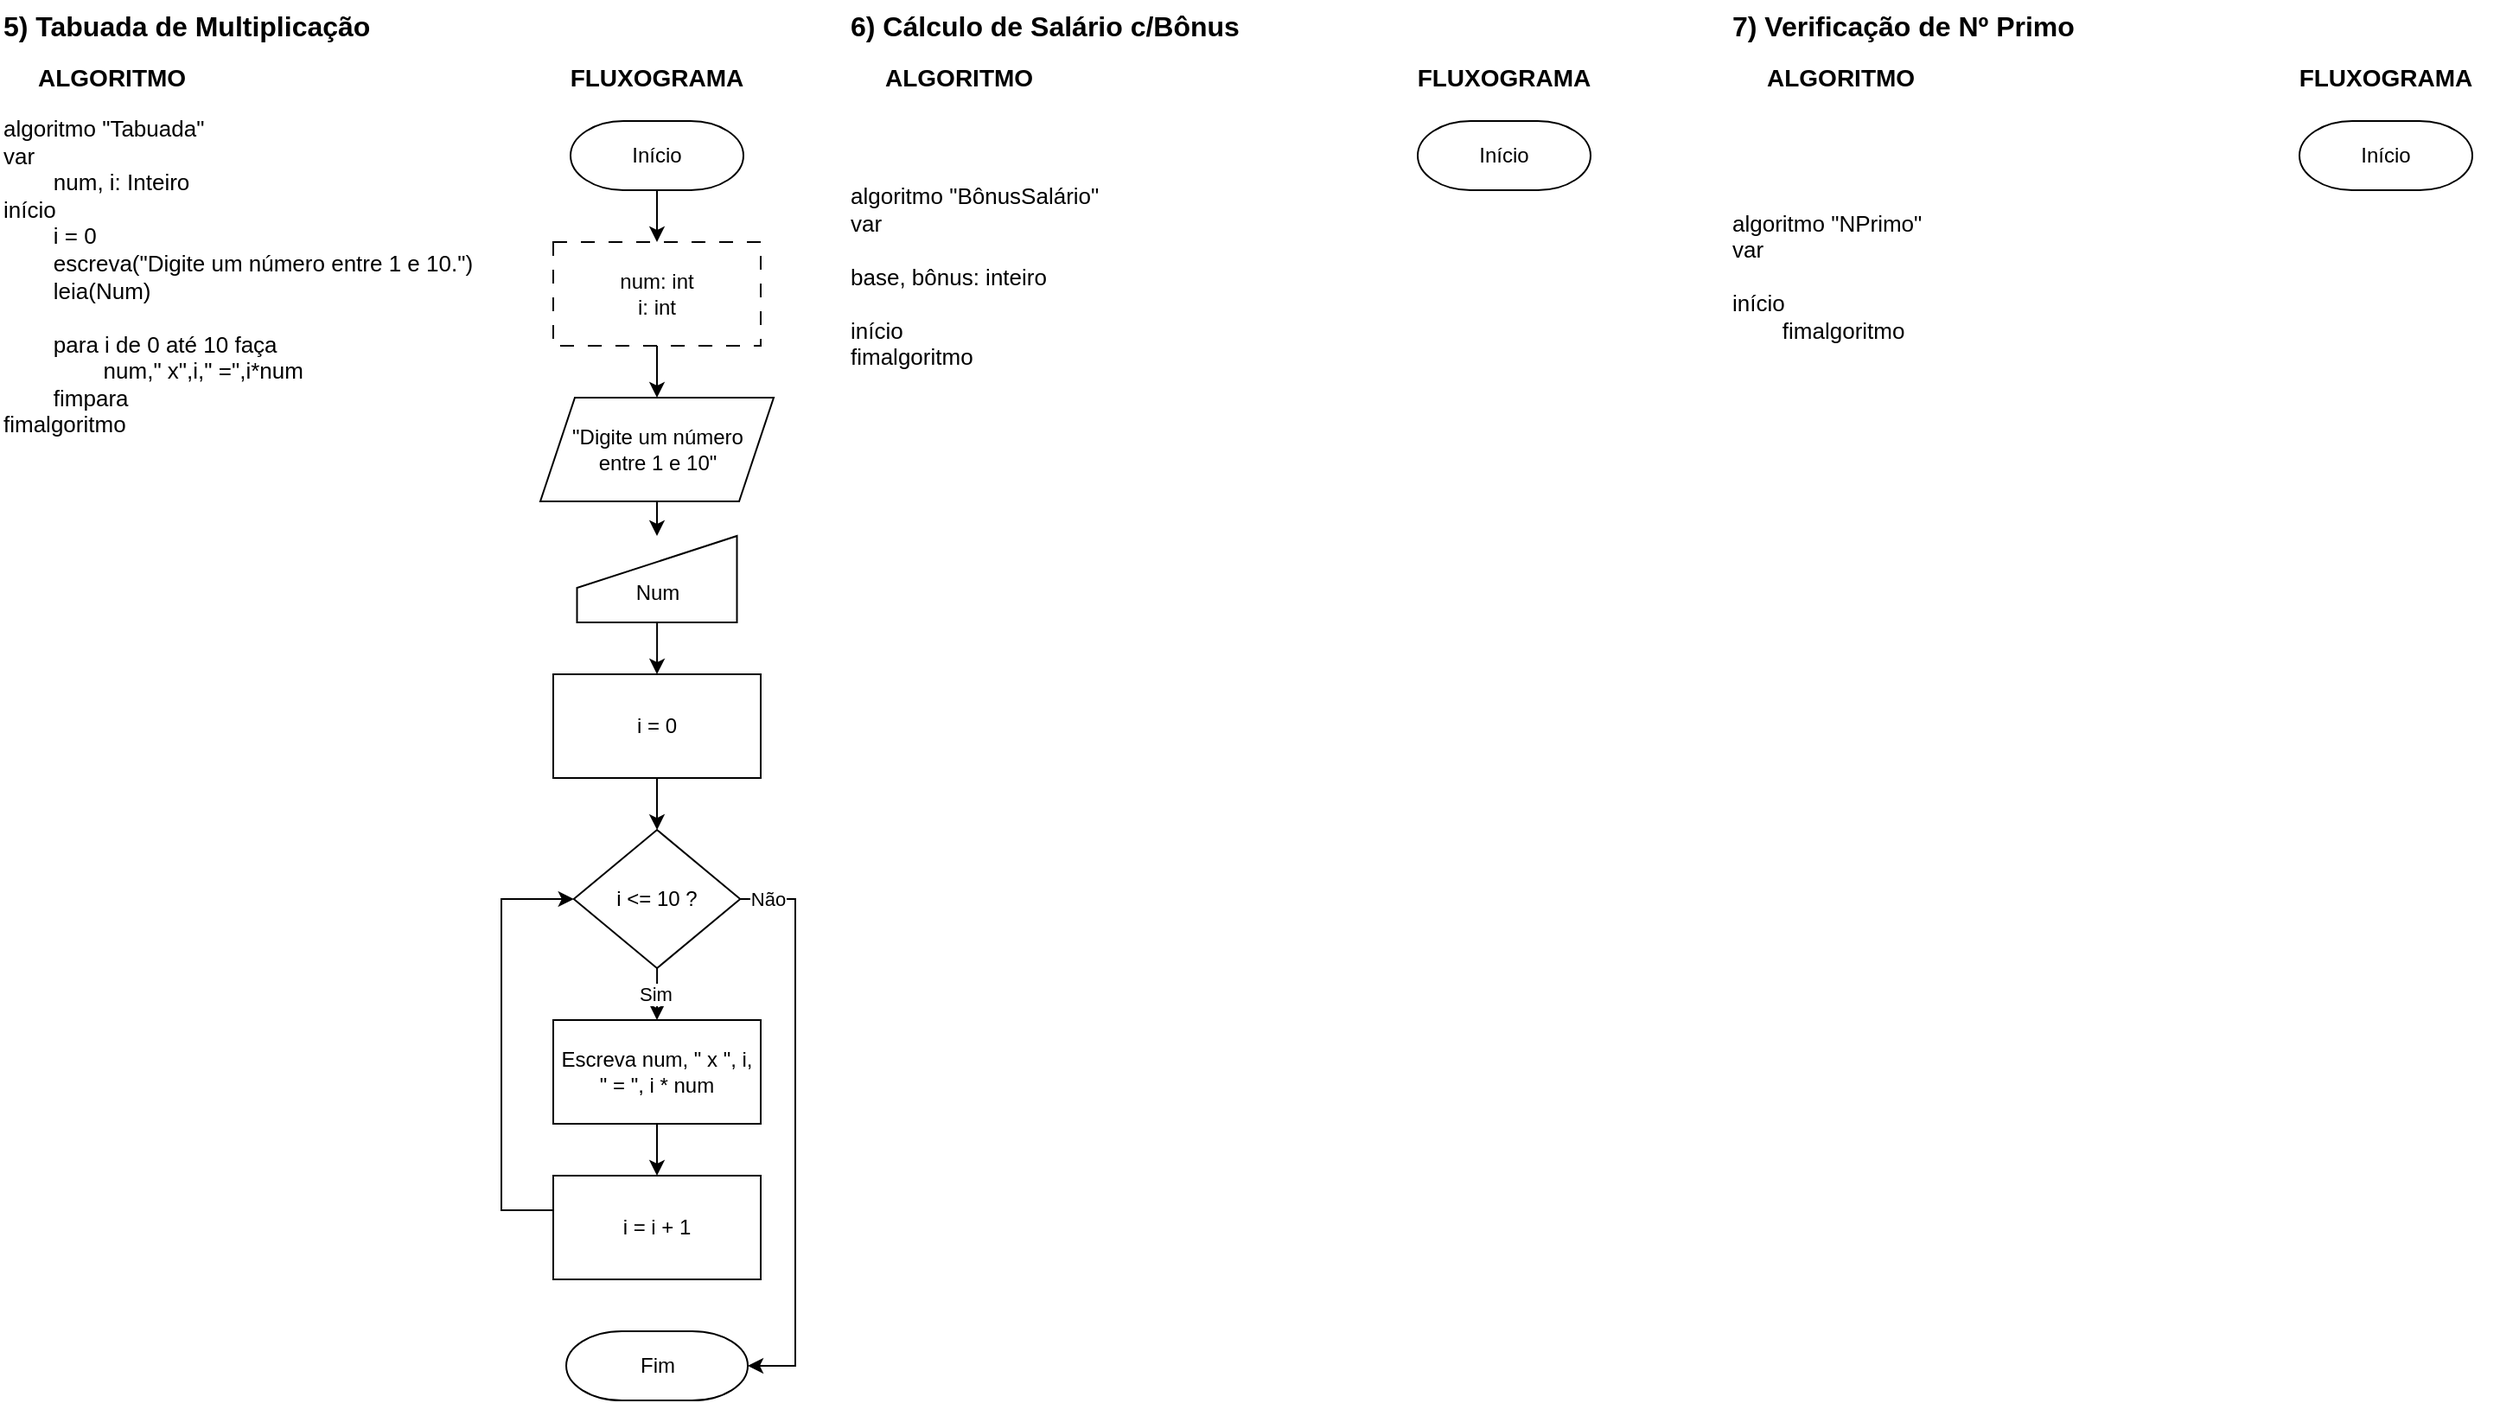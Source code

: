 <mxfile version="26.1.1">
  <diagram id="JJhgQ8FKzwopOSUzlQKo" name="Do 5 ao 7">
    <mxGraphModel grid="1" page="0" gridSize="10" guides="1" tooltips="1" connect="1" arrows="1" fold="1" pageScale="1" pageWidth="850" pageHeight="1100" math="0" shadow="0">
      <root>
        <mxCell id="0" />
        <mxCell id="1" parent="0" />
        <mxCell id="Fu48dKBpDzwdnP1uDr6j-1" value="&lt;b&gt;ALGORITMO&lt;/b&gt;" style="text;html=1;align=left;verticalAlign=middle;whiteSpace=wrap;rounded=0;fontSize=14;" vertex="1" parent="1">
          <mxGeometry x="-2660" y="-1160" width="130" height="30" as="geometry" />
        </mxCell>
        <mxCell id="Fu48dKBpDzwdnP1uDr6j-2" value="&lt;b&gt;FLUXOGRAMA&lt;/b&gt;" style="text;html=1;align=center;verticalAlign=middle;whiteSpace=wrap;rounded=0;fontSize=14;" vertex="1" parent="1">
          <mxGeometry x="-2365" y="-1160" width="130" height="30" as="geometry" />
        </mxCell>
        <mxCell id="Fu48dKBpDzwdnP1uDr6j-3" value="algoritmo &quot;Tabuada&quot;&lt;div&gt;&lt;span style=&quot;background-color: transparent; color: light-dark(rgb(0, 0, 0), rgb(255, 255, 255));&quot;&gt;var&lt;/span&gt;&lt;div&gt;&lt;span style=&quot;white-space: pre;&quot;&gt;&#x9;&lt;/span&gt;&lt;span style=&quot;background-color: transparent; color: light-dark(rgb(0, 0, 0), rgb(255, 255, 255));&quot;&gt;num, i: Inteiro&lt;/span&gt;&lt;br&gt;&lt;/div&gt;&lt;div&gt;início&lt;br&gt;&lt;/div&gt;&lt;div&gt;&lt;span style=&quot;white-space: pre;&quot;&gt;&#x9;&lt;/span&gt;i = 0&lt;br&gt;&lt;/div&gt;&lt;div&gt;&lt;span style=&quot;background-color: transparent; color: light-dark(rgb(0, 0, 0), rgb(255, 255, 255)); white-space: pre;&quot;&gt;&#x9;&lt;/span&gt;e&lt;span style=&quot;background-color: transparent; color: light-dark(rgb(0, 0, 0), rgb(255, 255, 255));&quot;&gt;screva(&quot;Digite um número entre 1 e 10.&quot;)&lt;/span&gt;&lt;/div&gt;&lt;div&gt;&lt;span style=&quot;white-space: pre;&quot;&gt;&#x9;&lt;/span&gt;leia(Num)&lt;/div&gt;&lt;div&gt;&lt;br&gt;&lt;/div&gt;&lt;div&gt;&lt;span style=&quot;white-space: pre;&quot;&gt;&#x9;&lt;/span&gt;para i de 0 até 10 faça&lt;/div&gt;&lt;div&gt;&lt;span style=&quot;white-space: pre;&quot;&gt;&#x9;&lt;span style=&quot;white-space: pre;&quot;&gt;&#x9;&lt;/span&gt;&lt;/span&gt;num,&quot; x&quot;,i,&quot; =&quot;,i*num&lt;br&gt;&lt;/div&gt;&lt;div&gt;&lt;span style=&quot;background-color: transparent; color: light-dark(rgb(0, 0, 0), rgb(255, 255, 255)); white-space: pre;&quot;&gt;&#x9;&lt;/span&gt;&lt;span style=&quot;background-color: transparent; color: light-dark(rgb(0, 0, 0), rgb(255, 255, 255));&quot;&gt;fimpara&lt;/span&gt;&lt;/div&gt;&lt;div&gt;&lt;span style=&quot;background-color: transparent; color: light-dark(rgb(0, 0, 0), rgb(255, 255, 255));&quot;&gt;fimalgoritmo&lt;/span&gt;&lt;/div&gt;&lt;/div&gt;" style="text;html=1;align=left;verticalAlign=middle;whiteSpace=wrap;rounded=0;fontSize=13;labelPosition=center;verticalLabelPosition=middle;" vertex="1" parent="1">
          <mxGeometry x="-2680" y="-1130" width="290" height="200" as="geometry" />
        </mxCell>
        <mxCell id="Fu48dKBpDzwdnP1uDr6j-4" value="&lt;font style=&quot;font-size: 16px;&quot;&gt;&lt;b&gt;5) Tabuada de Multiplicação&lt;/b&gt;&lt;/font&gt;" style="text;html=1;align=left;verticalAlign=middle;whiteSpace=wrap;rounded=0;fontSize=14;" vertex="1" parent="1">
          <mxGeometry x="-2680" y="-1190" width="270" height="30" as="geometry" />
        </mxCell>
        <mxCell id="TwmdyXeMpT4Z-iOjlKda-2" style="edgeStyle=orthogonalEdgeStyle;rounded=0;orthogonalLoop=1;jettySize=auto;html=1;exitX=0.5;exitY=1;exitDx=0;exitDy=0;exitPerimeter=0;" edge="1" parent="1" source="Fu48dKBpDzwdnP1uDr6j-5" target="TwmdyXeMpT4Z-iOjlKda-1">
          <mxGeometry relative="1" as="geometry" />
        </mxCell>
        <mxCell id="Fu48dKBpDzwdnP1uDr6j-5" value="Início" style="strokeWidth=1;html=1;shape=mxgraph.flowchart.terminator;whiteSpace=wrap;" vertex="1" parent="1">
          <mxGeometry x="-2350" y="-1120" width="100" height="40" as="geometry" />
        </mxCell>
        <mxCell id="Fu48dKBpDzwdnP1uDr6j-6" value="Fim" style="strokeWidth=1;html=1;shape=mxgraph.flowchart.terminator;whiteSpace=wrap;" vertex="1" parent="1">
          <mxGeometry x="-2352.49" y="-420" width="105" height="40" as="geometry" />
        </mxCell>
        <mxCell id="xQTn7j4tpoTURZrxBgp_-2" style="edgeStyle=orthogonalEdgeStyle;rounded=0;orthogonalLoop=1;jettySize=auto;html=1;exitX=0.5;exitY=1;exitDx=0;exitDy=0;entryX=0.5;entryY=0;entryDx=0;entryDy=0;" edge="1" parent="1" source="TwmdyXeMpT4Z-iOjlKda-1" target="xQTn7j4tpoTURZrxBgp_-1">
          <mxGeometry relative="1" as="geometry" />
        </mxCell>
        <mxCell id="TwmdyXeMpT4Z-iOjlKda-1" value="num: int&lt;div&gt;i: int&lt;/div&gt;" style="rounded=0;whiteSpace=wrap;html=1;dashed=1;dashPattern=8 8;" vertex="1" parent="1">
          <mxGeometry x="-2360" y="-1050" width="120" height="60" as="geometry" />
        </mxCell>
        <mxCell id="ZRRnsx5NuhFNho3dfJxB-2" value="" style="edgeStyle=orthogonalEdgeStyle;rounded=0;orthogonalLoop=1;jettySize=auto;html=1;" edge="1" parent="1" source="xQTn7j4tpoTURZrxBgp_-1" target="ZRRnsx5NuhFNho3dfJxB-1">
          <mxGeometry relative="1" as="geometry" />
        </mxCell>
        <mxCell id="xQTn7j4tpoTURZrxBgp_-1" value="&quot;Digite um número&lt;div&gt;entre 1 e 10&quot;&lt;/div&gt;" style="shape=parallelogram;perimeter=parallelogramPerimeter;whiteSpace=wrap;html=1;fixedSize=1;" vertex="1" parent="1">
          <mxGeometry x="-2367.5" y="-960" width="135" height="60" as="geometry" />
        </mxCell>
        <mxCell id="ZRRnsx5NuhFNho3dfJxB-4" value="" style="edgeStyle=orthogonalEdgeStyle;rounded=0;orthogonalLoop=1;jettySize=auto;html=1;" edge="1" parent="1" source="ZRRnsx5NuhFNho3dfJxB-1" target="ZRRnsx5NuhFNho3dfJxB-3">
          <mxGeometry relative="1" as="geometry" />
        </mxCell>
        <mxCell id="ZRRnsx5NuhFNho3dfJxB-1" value="&lt;div&gt;&lt;br&gt;&lt;/div&gt;Num" style="shape=manualInput;whiteSpace=wrap;html=1;" vertex="1" parent="1">
          <mxGeometry x="-2346.25" y="-880" width="92.5" height="50" as="geometry" />
        </mxCell>
        <mxCell id="ZRRnsx5NuhFNho3dfJxB-6" value="" style="edgeStyle=orthogonalEdgeStyle;rounded=0;orthogonalLoop=1;jettySize=auto;html=1;" edge="1" parent="1" source="ZRRnsx5NuhFNho3dfJxB-3" target="ZRRnsx5NuhFNho3dfJxB-5">
          <mxGeometry relative="1" as="geometry" />
        </mxCell>
        <mxCell id="ZRRnsx5NuhFNho3dfJxB-3" value="i = 0" style="rounded=0;whiteSpace=wrap;html=1;" vertex="1" parent="1">
          <mxGeometry x="-2360" y="-800" width="120" height="60" as="geometry" />
        </mxCell>
        <mxCell id="ZRRnsx5NuhFNho3dfJxB-8" value="" style="edgeStyle=orthogonalEdgeStyle;rounded=0;orthogonalLoop=1;jettySize=auto;html=1;" edge="1" parent="1" source="ZRRnsx5NuhFNho3dfJxB-5" target="ZRRnsx5NuhFNho3dfJxB-7">
          <mxGeometry relative="1" as="geometry" />
        </mxCell>
        <mxCell id="ZRRnsx5NuhFNho3dfJxB-13" value="Sim" style="edgeLabel;html=1;align=center;verticalAlign=middle;resizable=0;points=[];" connectable="0" vertex="1" parent="ZRRnsx5NuhFNho3dfJxB-8">
          <mxGeometry x="-0.2" y="-1" relative="1" as="geometry">
            <mxPoint y="3" as="offset" />
          </mxGeometry>
        </mxCell>
        <mxCell id="ZRRnsx5NuhFNho3dfJxB-5" value="i &amp;lt;= 10 ?" style="rhombus;whiteSpace=wrap;html=1;" vertex="1" parent="1">
          <mxGeometry x="-2348.12" y="-710" width="96.25" height="80" as="geometry" />
        </mxCell>
        <mxCell id="ZRRnsx5NuhFNho3dfJxB-10" value="" style="edgeStyle=orthogonalEdgeStyle;rounded=0;orthogonalLoop=1;jettySize=auto;html=1;" edge="1" parent="1" source="ZRRnsx5NuhFNho3dfJxB-7" target="ZRRnsx5NuhFNho3dfJxB-9">
          <mxGeometry relative="1" as="geometry" />
        </mxCell>
        <mxCell id="ZRRnsx5NuhFNho3dfJxB-7" value="Escreva num, &quot; x &quot;, i, &quot; = &quot;, i * num" style="whiteSpace=wrap;html=1;" vertex="1" parent="1">
          <mxGeometry x="-2359.995" y="-600" width="120" height="60" as="geometry" />
        </mxCell>
        <mxCell id="ZRRnsx5NuhFNho3dfJxB-11" style="edgeStyle=orthogonalEdgeStyle;rounded=0;orthogonalLoop=1;jettySize=auto;html=1;entryX=0;entryY=0.5;entryDx=0;entryDy=0;" edge="1" parent="1" source="ZRRnsx5NuhFNho3dfJxB-9" target="ZRRnsx5NuhFNho3dfJxB-5">
          <mxGeometry relative="1" as="geometry">
            <Array as="points">
              <mxPoint x="-2390" y="-490" />
              <mxPoint x="-2390" y="-670" />
            </Array>
          </mxGeometry>
        </mxCell>
        <mxCell id="ZRRnsx5NuhFNho3dfJxB-9" value="i = i + 1" style="whiteSpace=wrap;html=1;" vertex="1" parent="1">
          <mxGeometry x="-2359.995" y="-510" width="120" height="60" as="geometry" />
        </mxCell>
        <mxCell id="ZRRnsx5NuhFNho3dfJxB-14" style="edgeStyle=orthogonalEdgeStyle;rounded=0;orthogonalLoop=1;jettySize=auto;html=1;exitX=1;exitY=0.5;exitDx=0;exitDy=0;entryX=1;entryY=0.5;entryDx=0;entryDy=0;entryPerimeter=0;" edge="1" parent="1" source="ZRRnsx5NuhFNho3dfJxB-5" target="Fu48dKBpDzwdnP1uDr6j-6">
          <mxGeometry relative="1" as="geometry">
            <Array as="points">
              <mxPoint x="-2220" y="-670" />
              <mxPoint x="-2220" y="-400" />
            </Array>
          </mxGeometry>
        </mxCell>
        <mxCell id="ZRRnsx5NuhFNho3dfJxB-15" value="Não" style="edgeLabel;html=1;align=center;verticalAlign=middle;resizable=0;points=[];" connectable="0" vertex="1" parent="ZRRnsx5NuhFNho3dfJxB-14">
          <mxGeometry x="-0.933" y="-4" relative="1" as="geometry">
            <mxPoint x="5" y="-4" as="offset" />
          </mxGeometry>
        </mxCell>
        <mxCell id="ZRRnsx5NuhFNho3dfJxB-16" value="&lt;b&gt;ALGORITMO&lt;/b&gt;" style="text;html=1;align=left;verticalAlign=middle;whiteSpace=wrap;rounded=0;fontSize=14;" vertex="1" parent="1">
          <mxGeometry x="-2170" y="-1160" width="130" height="30" as="geometry" />
        </mxCell>
        <mxCell id="ZRRnsx5NuhFNho3dfJxB-17" value="&lt;b&gt;FLUXOGRAMA&lt;/b&gt;" style="text;html=1;align=center;verticalAlign=middle;whiteSpace=wrap;rounded=0;fontSize=14;" vertex="1" parent="1">
          <mxGeometry x="-1875" y="-1160" width="130" height="30" as="geometry" />
        </mxCell>
        <mxCell id="ZRRnsx5NuhFNho3dfJxB-18" value="algoritmo &quot;BônusSalário&quot;&lt;div&gt;&lt;span style=&quot;background-color: transparent; color: light-dark(rgb(0, 0, 0), rgb(255, 255, 255));&quot;&gt;var&lt;/span&gt;&lt;div&gt;&lt;br&gt;&lt;/div&gt;&lt;div&gt;base, bônus: inteiro&lt;/div&gt;&lt;div&gt;&lt;span style=&quot;white-space: pre;&quot;&gt;&#x9;&lt;/span&gt;&lt;br&gt;&lt;/div&gt;&lt;div&gt;início&lt;br&gt;&lt;/div&gt;&lt;div&gt;&lt;span style=&quot;background-color: transparent; color: light-dark(rgb(0, 0, 0), rgb(255, 255, 255));&quot;&gt;fimalgoritmo&lt;/span&gt;&lt;/div&gt;&lt;/div&gt;" style="text;html=1;align=left;verticalAlign=middle;whiteSpace=wrap;rounded=0;fontSize=13;labelPosition=center;verticalLabelPosition=middle;" vertex="1" parent="1">
          <mxGeometry x="-2190" y="-1130" width="290" height="200" as="geometry" />
        </mxCell>
        <mxCell id="ZRRnsx5NuhFNho3dfJxB-19" value="&lt;font style=&quot;font-size: 16px;&quot;&gt;&lt;b&gt;6) Cálculo de Salário c/Bônus&lt;/b&gt;&lt;/font&gt;" style="text;html=1;align=left;verticalAlign=middle;whiteSpace=wrap;rounded=0;fontSize=14;" vertex="1" parent="1">
          <mxGeometry x="-2190" y="-1190" width="270" height="30" as="geometry" />
        </mxCell>
        <mxCell id="ZRRnsx5NuhFNho3dfJxB-20" value="Início" style="strokeWidth=1;html=1;shape=mxgraph.flowchart.terminator;whiteSpace=wrap;" vertex="1" parent="1">
          <mxGeometry x="-1860" y="-1120" width="100" height="40" as="geometry" />
        </mxCell>
        <mxCell id="ZRRnsx5NuhFNho3dfJxB-21" value="&lt;b&gt;ALGORITMO&lt;/b&gt;" style="text;html=1;align=left;verticalAlign=middle;whiteSpace=wrap;rounded=0;fontSize=14;" vertex="1" parent="1">
          <mxGeometry x="-1660" y="-1160" width="130" height="30" as="geometry" />
        </mxCell>
        <mxCell id="ZRRnsx5NuhFNho3dfJxB-22" value="&lt;b&gt;FLUXOGRAMA&lt;/b&gt;" style="text;html=1;align=center;verticalAlign=middle;whiteSpace=wrap;rounded=0;fontSize=14;" vertex="1" parent="1">
          <mxGeometry x="-1365" y="-1160" width="130" height="30" as="geometry" />
        </mxCell>
        <mxCell id="ZRRnsx5NuhFNho3dfJxB-23" value="algoritmo &quot;NPrimo&quot;&lt;div&gt;&lt;span style=&quot;background-color: transparent; color: light-dark(rgb(0, 0, 0), rgb(255, 255, 255));&quot;&gt;var&lt;/span&gt;&lt;div&gt;&lt;span style=&quot;white-space: pre;&quot;&gt;&#x9;&lt;/span&gt;&lt;br&gt;&lt;/div&gt;&lt;div&gt;início&lt;br&gt;&lt;/div&gt;&lt;div&gt;&lt;span style=&quot;white-space: pre;&quot;&gt;&#x9;&lt;/span&gt;&lt;span style=&quot;background-color: transparent; color: light-dark(rgb(0, 0, 0), rgb(255, 255, 255));&quot;&gt;fimalgoritmo&lt;/span&gt;&lt;/div&gt;&lt;/div&gt;" style="text;html=1;align=left;verticalAlign=middle;whiteSpace=wrap;rounded=0;fontSize=13;labelPosition=center;verticalLabelPosition=middle;" vertex="1" parent="1">
          <mxGeometry x="-1680" y="-1130" width="290" height="200" as="geometry" />
        </mxCell>
        <mxCell id="ZRRnsx5NuhFNho3dfJxB-24" value="&lt;font style=&quot;font-size: 16px;&quot;&gt;&lt;b&gt;7) Verificação de Nº Primo&lt;/b&gt;&lt;/font&gt;" style="text;html=1;align=left;verticalAlign=middle;whiteSpace=wrap;rounded=0;fontSize=14;" vertex="1" parent="1">
          <mxGeometry x="-1680" y="-1190" width="270" height="30" as="geometry" />
        </mxCell>
        <mxCell id="ZRRnsx5NuhFNho3dfJxB-25" value="Início" style="strokeWidth=1;html=1;shape=mxgraph.flowchart.terminator;whiteSpace=wrap;" vertex="1" parent="1">
          <mxGeometry x="-1350" y="-1120" width="100" height="40" as="geometry" />
        </mxCell>
      </root>
    </mxGraphModel>
  </diagram>
</mxfile>
